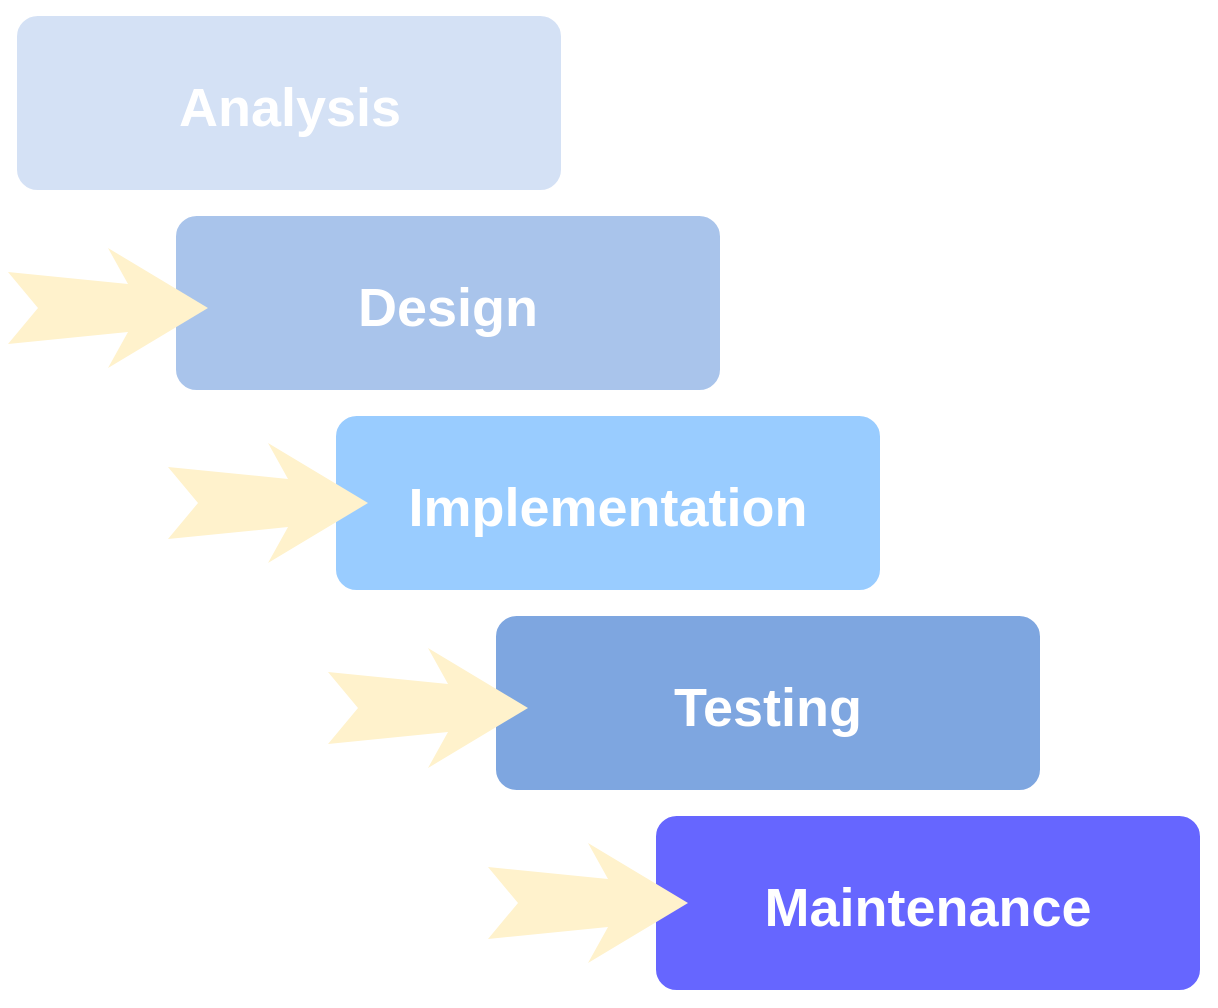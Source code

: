 <mxfile version="13.7.9" type="device"><diagram name="Page-1" id="12e1b939-464a-85fe-373e-61e167be1490"><mxGraphModel dx="2974.5" dy="1883" grid="1" gridSize="10" guides="1" tooltips="1" connect="1" arrows="1" fold="1" page="1" pageScale="1.5" pageWidth="1169" pageHeight="826" background="#ffffff" math="0" shadow="0"><root><mxCell id="0"/><mxCell id="1" parent="0"/><mxCell id="60da8b9f42644d3a-2" value="" style="whiteSpace=wrap;html=1;rounded=1;shadow=0;strokeWidth=8;fontSize=20;align=center;strokeColor=#FFFFFF;fillColor=#D4E1F5;" parent="1" vertex="1"><mxGeometry x="0.5" width="280" height="95" as="geometry"/></mxCell><mxCell id="60da8b9f42644d3a-3" value="Analysis" style="text;html=1;strokeColor=none;fillColor=none;align=center;verticalAlign=middle;whiteSpace=wrap;rounded=0;shadow=0;fontSize=27;fontColor=#FFFFFF;fontStyle=1" parent="1" vertex="1"><mxGeometry x="0.5" y="20" width="280" height="60" as="geometry"/></mxCell><mxCell id="60da8b9f42644d3a-17" value="" style="whiteSpace=wrap;html=1;rounded=1;shadow=0;strokeWidth=8;fontSize=20;align=center;strokeColor=#FFFFFF;fillColor=#A9C4EB;" parent="1" vertex="1"><mxGeometry x="80" y="100" width="280" height="95" as="geometry"/></mxCell><mxCell id="60da8b9f42644d3a-18" value="Design" style="text;html=1;strokeColor=none;fillColor=none;align=center;verticalAlign=middle;whiteSpace=wrap;rounded=0;shadow=0;fontSize=27;fontColor=#FFFFFF;fontStyle=1" parent="1" vertex="1"><mxGeometry x="80" y="120" width="280" height="60" as="geometry"/></mxCell><mxCell id="60da8b9f42644d3a-24" value="" style="whiteSpace=wrap;html=1;rounded=1;shadow=0;strokeWidth=8;fontSize=20;align=center;strokeColor=#FFFFFF;fillColor=#99CCFF;" parent="1" vertex="1"><mxGeometry x="160" y="200" width="280" height="95" as="geometry"/></mxCell><mxCell id="60da8b9f42644d3a-25" value="Implementation" style="text;html=1;strokeColor=none;fillColor=none;align=center;verticalAlign=middle;whiteSpace=wrap;rounded=0;shadow=0;fontSize=27;fontColor=#FFFFFF;fontStyle=1" parent="1" vertex="1"><mxGeometry x="160" y="220" width="280" height="60" as="geometry"/></mxCell><mxCell id="60da8b9f42644d3a-31" value="" style="whiteSpace=wrap;html=1;rounded=1;shadow=0;strokeWidth=8;fontSize=20;align=center;strokeColor=#FFFFFF;fillColor=#7EA6E0;" parent="1" vertex="1"><mxGeometry x="240" y="300" width="280" height="95" as="geometry"/></mxCell><mxCell id="60da8b9f42644d3a-32" value="Testing" style="text;html=1;strokeColor=none;fillColor=none;align=center;verticalAlign=middle;whiteSpace=wrap;rounded=0;shadow=0;fontSize=27;fontColor=#FFFFFF;fontStyle=1" parent="1" vertex="1"><mxGeometry x="240" y="320" width="280" height="60" as="geometry"/></mxCell><mxCell id="9ktevzXPqj6hpq7TkZtc-8" value="" style="whiteSpace=wrap;html=1;rounded=1;shadow=0;strokeWidth=8;fontSize=20;align=center;strokeColor=#FFFFFF;fillColor=#6666FF;" vertex="1" parent="1"><mxGeometry x="320" y="400" width="280" height="95" as="geometry"/></mxCell><mxCell id="9ktevzXPqj6hpq7TkZtc-9" value="Maintenance" style="text;html=1;strokeColor=none;fillColor=none;align=center;verticalAlign=middle;whiteSpace=wrap;rounded=0;shadow=0;fontSize=27;fontColor=#FFFFFF;fontStyle=1" vertex="1" parent="1"><mxGeometry x="320" y="420" width="280" height="60" as="geometry"/></mxCell><mxCell id="60da8b9f42644d3a-37" value="" style="html=1;shadow=0;dashed=0;align=center;verticalAlign=middle;shape=mxgraph.arrows2.stylisedArrow;dy=0.6;dx=40;notch=15;feather=0.4;rounded=0;strokeWidth=1;fontSize=27;strokeColor=none;fillColor=#fff2cc;" parent="1" vertex="1"><mxGeometry x="240" y="417.5" width="100" height="60" as="geometry"/></mxCell><mxCell id="60da8b9f42644d3a-23" value="" style="html=1;shadow=0;dashed=0;align=center;verticalAlign=middle;shape=mxgraph.arrows2.stylisedArrow;dy=0.6;dx=40;notch=15;feather=0.4;rounded=0;strokeWidth=1;fontSize=27;strokeColor=none;fillColor=#fff2cc;" parent="1" vertex="1"><mxGeometry x="80" y="217.5" width="100" height="60" as="geometry"/></mxCell><mxCell id="60da8b9f42644d3a-30" value="" style="html=1;shadow=0;dashed=0;align=center;verticalAlign=middle;shape=mxgraph.arrows2.stylisedArrow;dy=0.6;dx=40;notch=15;feather=0.4;rounded=0;strokeWidth=1;fontSize=27;strokeColor=none;fillColor=#fff2cc;" parent="1" vertex="1"><mxGeometry x="160" y="320" width="100" height="60" as="geometry"/></mxCell><mxCell id="60da8b9f42644d3a-9" value="" style="html=1;shadow=0;dashed=0;align=center;verticalAlign=middle;shape=mxgraph.arrows2.stylisedArrow;dy=0.6;dx=40;notch=15;feather=0.4;rounded=0;strokeWidth=1;fontSize=27;strokeColor=none;fillColor=#fff2cc;" parent="1" vertex="1"><mxGeometry y="120" width="100" height="60" as="geometry"/></mxCell></root></mxGraphModel></diagram></mxfile>